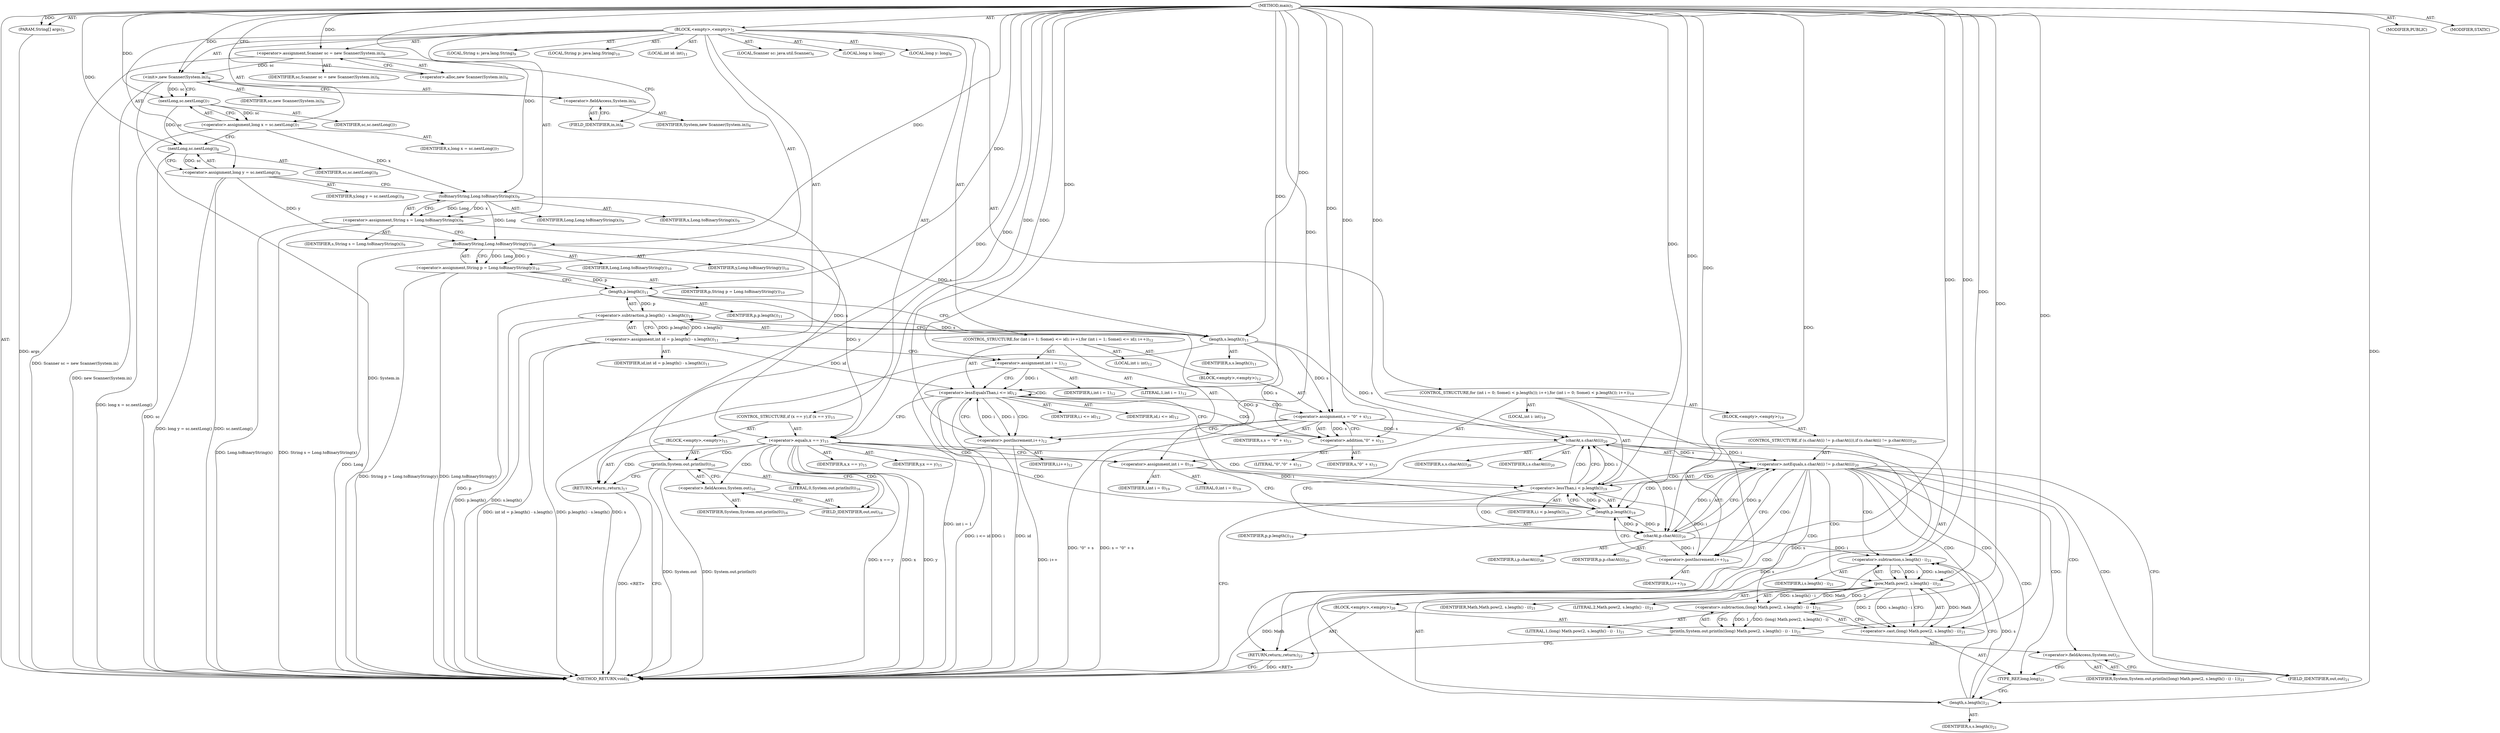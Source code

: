 digraph "main" {  
"19" [label = <(METHOD,main)<SUB>5</SUB>> ]
"20" [label = <(PARAM,String[] args)<SUB>5</SUB>> ]
"21" [label = <(BLOCK,&lt;empty&gt;,&lt;empty&gt;)<SUB>5</SUB>> ]
"4" [label = <(LOCAL,Scanner sc: java.util.Scanner)<SUB>6</SUB>> ]
"22" [label = <(&lt;operator&gt;.assignment,Scanner sc = new Scanner(System.in))<SUB>6</SUB>> ]
"23" [label = <(IDENTIFIER,sc,Scanner sc = new Scanner(System.in))<SUB>6</SUB>> ]
"24" [label = <(&lt;operator&gt;.alloc,new Scanner(System.in))<SUB>6</SUB>> ]
"25" [label = <(&lt;init&gt;,new Scanner(System.in))<SUB>6</SUB>> ]
"3" [label = <(IDENTIFIER,sc,new Scanner(System.in))<SUB>6</SUB>> ]
"26" [label = <(&lt;operator&gt;.fieldAccess,System.in)<SUB>6</SUB>> ]
"27" [label = <(IDENTIFIER,System,new Scanner(System.in))<SUB>6</SUB>> ]
"28" [label = <(FIELD_IDENTIFIER,in,in)<SUB>6</SUB>> ]
"29" [label = <(LOCAL,long x: long)<SUB>7</SUB>> ]
"30" [label = <(&lt;operator&gt;.assignment,long x = sc.nextLong())<SUB>7</SUB>> ]
"31" [label = <(IDENTIFIER,x,long x = sc.nextLong())<SUB>7</SUB>> ]
"32" [label = <(nextLong,sc.nextLong())<SUB>7</SUB>> ]
"33" [label = <(IDENTIFIER,sc,sc.nextLong())<SUB>7</SUB>> ]
"34" [label = <(LOCAL,long y: long)<SUB>8</SUB>> ]
"35" [label = <(&lt;operator&gt;.assignment,long y = sc.nextLong())<SUB>8</SUB>> ]
"36" [label = <(IDENTIFIER,y,long y = sc.nextLong())<SUB>8</SUB>> ]
"37" [label = <(nextLong,sc.nextLong())<SUB>8</SUB>> ]
"38" [label = <(IDENTIFIER,sc,sc.nextLong())<SUB>8</SUB>> ]
"39" [label = <(LOCAL,String s: java.lang.String)<SUB>9</SUB>> ]
"40" [label = <(&lt;operator&gt;.assignment,String s = Long.toBinaryString(x))<SUB>9</SUB>> ]
"41" [label = <(IDENTIFIER,s,String s = Long.toBinaryString(x))<SUB>9</SUB>> ]
"42" [label = <(toBinaryString,Long.toBinaryString(x))<SUB>9</SUB>> ]
"43" [label = <(IDENTIFIER,Long,Long.toBinaryString(x))<SUB>9</SUB>> ]
"44" [label = <(IDENTIFIER,x,Long.toBinaryString(x))<SUB>9</SUB>> ]
"45" [label = <(LOCAL,String p: java.lang.String)<SUB>10</SUB>> ]
"46" [label = <(&lt;operator&gt;.assignment,String p = Long.toBinaryString(y))<SUB>10</SUB>> ]
"47" [label = <(IDENTIFIER,p,String p = Long.toBinaryString(y))<SUB>10</SUB>> ]
"48" [label = <(toBinaryString,Long.toBinaryString(y))<SUB>10</SUB>> ]
"49" [label = <(IDENTIFIER,Long,Long.toBinaryString(y))<SUB>10</SUB>> ]
"50" [label = <(IDENTIFIER,y,Long.toBinaryString(y))<SUB>10</SUB>> ]
"51" [label = <(LOCAL,int id: int)<SUB>11</SUB>> ]
"52" [label = <(&lt;operator&gt;.assignment,int id = p.length() - s.length())<SUB>11</SUB>> ]
"53" [label = <(IDENTIFIER,id,int id = p.length() - s.length())<SUB>11</SUB>> ]
"54" [label = <(&lt;operator&gt;.subtraction,p.length() - s.length())<SUB>11</SUB>> ]
"55" [label = <(length,p.length())<SUB>11</SUB>> ]
"56" [label = <(IDENTIFIER,p,p.length())<SUB>11</SUB>> ]
"57" [label = <(length,s.length())<SUB>11</SUB>> ]
"58" [label = <(IDENTIFIER,s,s.length())<SUB>11</SUB>> ]
"59" [label = <(CONTROL_STRUCTURE,for (int i = 1; Some(i &lt;= id); i++),for (int i = 1; Some(i &lt;= id); i++))<SUB>12</SUB>> ]
"60" [label = <(LOCAL,int i: int)<SUB>12</SUB>> ]
"61" [label = <(&lt;operator&gt;.assignment,int i = 1)<SUB>12</SUB>> ]
"62" [label = <(IDENTIFIER,i,int i = 1)<SUB>12</SUB>> ]
"63" [label = <(LITERAL,1,int i = 1)<SUB>12</SUB>> ]
"64" [label = <(&lt;operator&gt;.lessEqualsThan,i &lt;= id)<SUB>12</SUB>> ]
"65" [label = <(IDENTIFIER,i,i &lt;= id)<SUB>12</SUB>> ]
"66" [label = <(IDENTIFIER,id,i &lt;= id)<SUB>12</SUB>> ]
"67" [label = <(&lt;operator&gt;.postIncrement,i++)<SUB>12</SUB>> ]
"68" [label = <(IDENTIFIER,i,i++)<SUB>12</SUB>> ]
"69" [label = <(BLOCK,&lt;empty&gt;,&lt;empty&gt;)<SUB>12</SUB>> ]
"70" [label = <(&lt;operator&gt;.assignment,s = &quot;0&quot; + s)<SUB>13</SUB>> ]
"71" [label = <(IDENTIFIER,s,s = &quot;0&quot; + s)<SUB>13</SUB>> ]
"72" [label = <(&lt;operator&gt;.addition,&quot;0&quot; + s)<SUB>13</SUB>> ]
"73" [label = <(LITERAL,&quot;0&quot;,&quot;0&quot; + s)<SUB>13</SUB>> ]
"74" [label = <(IDENTIFIER,s,&quot;0&quot; + s)<SUB>13</SUB>> ]
"75" [label = <(CONTROL_STRUCTURE,if (x == y),if (x == y))<SUB>15</SUB>> ]
"76" [label = <(&lt;operator&gt;.equals,x == y)<SUB>15</SUB>> ]
"77" [label = <(IDENTIFIER,x,x == y)<SUB>15</SUB>> ]
"78" [label = <(IDENTIFIER,y,x == y)<SUB>15</SUB>> ]
"79" [label = <(BLOCK,&lt;empty&gt;,&lt;empty&gt;)<SUB>15</SUB>> ]
"80" [label = <(println,System.out.println(0))<SUB>16</SUB>> ]
"81" [label = <(&lt;operator&gt;.fieldAccess,System.out)<SUB>16</SUB>> ]
"82" [label = <(IDENTIFIER,System,System.out.println(0))<SUB>16</SUB>> ]
"83" [label = <(FIELD_IDENTIFIER,out,out)<SUB>16</SUB>> ]
"84" [label = <(LITERAL,0,System.out.println(0))<SUB>16</SUB>> ]
"85" [label = <(RETURN,return;,return;)<SUB>17</SUB>> ]
"86" [label = <(CONTROL_STRUCTURE,for (int i = 0; Some(i &lt; p.length()); i++),for (int i = 0; Some(i &lt; p.length()); i++))<SUB>19</SUB>> ]
"87" [label = <(LOCAL,int i: int)<SUB>19</SUB>> ]
"88" [label = <(&lt;operator&gt;.assignment,int i = 0)<SUB>19</SUB>> ]
"89" [label = <(IDENTIFIER,i,int i = 0)<SUB>19</SUB>> ]
"90" [label = <(LITERAL,0,int i = 0)<SUB>19</SUB>> ]
"91" [label = <(&lt;operator&gt;.lessThan,i &lt; p.length())<SUB>19</SUB>> ]
"92" [label = <(IDENTIFIER,i,i &lt; p.length())<SUB>19</SUB>> ]
"93" [label = <(length,p.length())<SUB>19</SUB>> ]
"94" [label = <(IDENTIFIER,p,p.length())<SUB>19</SUB>> ]
"95" [label = <(&lt;operator&gt;.postIncrement,i++)<SUB>19</SUB>> ]
"96" [label = <(IDENTIFIER,i,i++)<SUB>19</SUB>> ]
"97" [label = <(BLOCK,&lt;empty&gt;,&lt;empty&gt;)<SUB>19</SUB>> ]
"98" [label = <(CONTROL_STRUCTURE,if (s.charAt(i) != p.charAt(i)),if (s.charAt(i) != p.charAt(i)))<SUB>20</SUB>> ]
"99" [label = <(&lt;operator&gt;.notEquals,s.charAt(i) != p.charAt(i))<SUB>20</SUB>> ]
"100" [label = <(charAt,s.charAt(i))<SUB>20</SUB>> ]
"101" [label = <(IDENTIFIER,s,s.charAt(i))<SUB>20</SUB>> ]
"102" [label = <(IDENTIFIER,i,s.charAt(i))<SUB>20</SUB>> ]
"103" [label = <(charAt,p.charAt(i))<SUB>20</SUB>> ]
"104" [label = <(IDENTIFIER,p,p.charAt(i))<SUB>20</SUB>> ]
"105" [label = <(IDENTIFIER,i,p.charAt(i))<SUB>20</SUB>> ]
"106" [label = <(BLOCK,&lt;empty&gt;,&lt;empty&gt;)<SUB>20</SUB>> ]
"107" [label = <(println,System.out.println((long) Math.pow(2, s.length() - i) - 1))<SUB>21</SUB>> ]
"108" [label = <(&lt;operator&gt;.fieldAccess,System.out)<SUB>21</SUB>> ]
"109" [label = <(IDENTIFIER,System,System.out.println((long) Math.pow(2, s.length() - i) - 1))<SUB>21</SUB>> ]
"110" [label = <(FIELD_IDENTIFIER,out,out)<SUB>21</SUB>> ]
"111" [label = <(&lt;operator&gt;.subtraction,(long) Math.pow(2, s.length() - i) - 1)<SUB>21</SUB>> ]
"112" [label = <(&lt;operator&gt;.cast,(long) Math.pow(2, s.length() - i))<SUB>21</SUB>> ]
"113" [label = <(TYPE_REF,long,long)<SUB>21</SUB>> ]
"114" [label = <(pow,Math.pow(2, s.length() - i))<SUB>21</SUB>> ]
"115" [label = <(IDENTIFIER,Math,Math.pow(2, s.length() - i))<SUB>21</SUB>> ]
"116" [label = <(LITERAL,2,Math.pow(2, s.length() - i))<SUB>21</SUB>> ]
"117" [label = <(&lt;operator&gt;.subtraction,s.length() - i)<SUB>21</SUB>> ]
"118" [label = <(length,s.length())<SUB>21</SUB>> ]
"119" [label = <(IDENTIFIER,s,s.length())<SUB>21</SUB>> ]
"120" [label = <(IDENTIFIER,i,s.length() - i)<SUB>21</SUB>> ]
"121" [label = <(LITERAL,1,(long) Math.pow(2, s.length() - i) - 1)<SUB>21</SUB>> ]
"122" [label = <(RETURN,return;,return;)<SUB>22</SUB>> ]
"123" [label = <(MODIFIER,PUBLIC)> ]
"124" [label = <(MODIFIER,STATIC)> ]
"125" [label = <(METHOD_RETURN,void)<SUB>5</SUB>> ]
  "19" -> "20"  [ label = "AST: "] 
  "19" -> "21"  [ label = "AST: "] 
  "19" -> "123"  [ label = "AST: "] 
  "19" -> "124"  [ label = "AST: "] 
  "19" -> "125"  [ label = "AST: "] 
  "21" -> "4"  [ label = "AST: "] 
  "21" -> "22"  [ label = "AST: "] 
  "21" -> "25"  [ label = "AST: "] 
  "21" -> "29"  [ label = "AST: "] 
  "21" -> "30"  [ label = "AST: "] 
  "21" -> "34"  [ label = "AST: "] 
  "21" -> "35"  [ label = "AST: "] 
  "21" -> "39"  [ label = "AST: "] 
  "21" -> "40"  [ label = "AST: "] 
  "21" -> "45"  [ label = "AST: "] 
  "21" -> "46"  [ label = "AST: "] 
  "21" -> "51"  [ label = "AST: "] 
  "21" -> "52"  [ label = "AST: "] 
  "21" -> "59"  [ label = "AST: "] 
  "21" -> "75"  [ label = "AST: "] 
  "21" -> "86"  [ label = "AST: "] 
  "22" -> "23"  [ label = "AST: "] 
  "22" -> "24"  [ label = "AST: "] 
  "25" -> "3"  [ label = "AST: "] 
  "25" -> "26"  [ label = "AST: "] 
  "26" -> "27"  [ label = "AST: "] 
  "26" -> "28"  [ label = "AST: "] 
  "30" -> "31"  [ label = "AST: "] 
  "30" -> "32"  [ label = "AST: "] 
  "32" -> "33"  [ label = "AST: "] 
  "35" -> "36"  [ label = "AST: "] 
  "35" -> "37"  [ label = "AST: "] 
  "37" -> "38"  [ label = "AST: "] 
  "40" -> "41"  [ label = "AST: "] 
  "40" -> "42"  [ label = "AST: "] 
  "42" -> "43"  [ label = "AST: "] 
  "42" -> "44"  [ label = "AST: "] 
  "46" -> "47"  [ label = "AST: "] 
  "46" -> "48"  [ label = "AST: "] 
  "48" -> "49"  [ label = "AST: "] 
  "48" -> "50"  [ label = "AST: "] 
  "52" -> "53"  [ label = "AST: "] 
  "52" -> "54"  [ label = "AST: "] 
  "54" -> "55"  [ label = "AST: "] 
  "54" -> "57"  [ label = "AST: "] 
  "55" -> "56"  [ label = "AST: "] 
  "57" -> "58"  [ label = "AST: "] 
  "59" -> "60"  [ label = "AST: "] 
  "59" -> "61"  [ label = "AST: "] 
  "59" -> "64"  [ label = "AST: "] 
  "59" -> "67"  [ label = "AST: "] 
  "59" -> "69"  [ label = "AST: "] 
  "61" -> "62"  [ label = "AST: "] 
  "61" -> "63"  [ label = "AST: "] 
  "64" -> "65"  [ label = "AST: "] 
  "64" -> "66"  [ label = "AST: "] 
  "67" -> "68"  [ label = "AST: "] 
  "69" -> "70"  [ label = "AST: "] 
  "70" -> "71"  [ label = "AST: "] 
  "70" -> "72"  [ label = "AST: "] 
  "72" -> "73"  [ label = "AST: "] 
  "72" -> "74"  [ label = "AST: "] 
  "75" -> "76"  [ label = "AST: "] 
  "75" -> "79"  [ label = "AST: "] 
  "76" -> "77"  [ label = "AST: "] 
  "76" -> "78"  [ label = "AST: "] 
  "79" -> "80"  [ label = "AST: "] 
  "79" -> "85"  [ label = "AST: "] 
  "80" -> "81"  [ label = "AST: "] 
  "80" -> "84"  [ label = "AST: "] 
  "81" -> "82"  [ label = "AST: "] 
  "81" -> "83"  [ label = "AST: "] 
  "86" -> "87"  [ label = "AST: "] 
  "86" -> "88"  [ label = "AST: "] 
  "86" -> "91"  [ label = "AST: "] 
  "86" -> "95"  [ label = "AST: "] 
  "86" -> "97"  [ label = "AST: "] 
  "88" -> "89"  [ label = "AST: "] 
  "88" -> "90"  [ label = "AST: "] 
  "91" -> "92"  [ label = "AST: "] 
  "91" -> "93"  [ label = "AST: "] 
  "93" -> "94"  [ label = "AST: "] 
  "95" -> "96"  [ label = "AST: "] 
  "97" -> "98"  [ label = "AST: "] 
  "98" -> "99"  [ label = "AST: "] 
  "98" -> "106"  [ label = "AST: "] 
  "99" -> "100"  [ label = "AST: "] 
  "99" -> "103"  [ label = "AST: "] 
  "100" -> "101"  [ label = "AST: "] 
  "100" -> "102"  [ label = "AST: "] 
  "103" -> "104"  [ label = "AST: "] 
  "103" -> "105"  [ label = "AST: "] 
  "106" -> "107"  [ label = "AST: "] 
  "106" -> "122"  [ label = "AST: "] 
  "107" -> "108"  [ label = "AST: "] 
  "107" -> "111"  [ label = "AST: "] 
  "108" -> "109"  [ label = "AST: "] 
  "108" -> "110"  [ label = "AST: "] 
  "111" -> "112"  [ label = "AST: "] 
  "111" -> "121"  [ label = "AST: "] 
  "112" -> "113"  [ label = "AST: "] 
  "112" -> "114"  [ label = "AST: "] 
  "114" -> "115"  [ label = "AST: "] 
  "114" -> "116"  [ label = "AST: "] 
  "114" -> "117"  [ label = "AST: "] 
  "117" -> "118"  [ label = "AST: "] 
  "117" -> "120"  [ label = "AST: "] 
  "118" -> "119"  [ label = "AST: "] 
  "22" -> "28"  [ label = "CFG: "] 
  "25" -> "32"  [ label = "CFG: "] 
  "30" -> "37"  [ label = "CFG: "] 
  "35" -> "42"  [ label = "CFG: "] 
  "40" -> "48"  [ label = "CFG: "] 
  "46" -> "55"  [ label = "CFG: "] 
  "52" -> "61"  [ label = "CFG: "] 
  "24" -> "22"  [ label = "CFG: "] 
  "26" -> "25"  [ label = "CFG: "] 
  "32" -> "30"  [ label = "CFG: "] 
  "37" -> "35"  [ label = "CFG: "] 
  "42" -> "40"  [ label = "CFG: "] 
  "48" -> "46"  [ label = "CFG: "] 
  "54" -> "52"  [ label = "CFG: "] 
  "61" -> "64"  [ label = "CFG: "] 
  "64" -> "72"  [ label = "CFG: "] 
  "64" -> "76"  [ label = "CFG: "] 
  "67" -> "64"  [ label = "CFG: "] 
  "76" -> "83"  [ label = "CFG: "] 
  "76" -> "88"  [ label = "CFG: "] 
  "88" -> "93"  [ label = "CFG: "] 
  "91" -> "125"  [ label = "CFG: "] 
  "91" -> "100"  [ label = "CFG: "] 
  "95" -> "93"  [ label = "CFG: "] 
  "28" -> "26"  [ label = "CFG: "] 
  "55" -> "57"  [ label = "CFG: "] 
  "57" -> "54"  [ label = "CFG: "] 
  "70" -> "67"  [ label = "CFG: "] 
  "80" -> "85"  [ label = "CFG: "] 
  "85" -> "125"  [ label = "CFG: "] 
  "93" -> "91"  [ label = "CFG: "] 
  "72" -> "70"  [ label = "CFG: "] 
  "81" -> "80"  [ label = "CFG: "] 
  "99" -> "110"  [ label = "CFG: "] 
  "99" -> "95"  [ label = "CFG: "] 
  "83" -> "81"  [ label = "CFG: "] 
  "100" -> "103"  [ label = "CFG: "] 
  "103" -> "99"  [ label = "CFG: "] 
  "107" -> "122"  [ label = "CFG: "] 
  "122" -> "125"  [ label = "CFG: "] 
  "108" -> "113"  [ label = "CFG: "] 
  "111" -> "107"  [ label = "CFG: "] 
  "110" -> "108"  [ label = "CFG: "] 
  "112" -> "111"  [ label = "CFG: "] 
  "113" -> "118"  [ label = "CFG: "] 
  "114" -> "112"  [ label = "CFG: "] 
  "117" -> "114"  [ label = "CFG: "] 
  "118" -> "117"  [ label = "CFG: "] 
  "19" -> "24"  [ label = "CFG: "] 
  "85" -> "125"  [ label = "DDG: &lt;RET&gt;"] 
  "122" -> "125"  [ label = "DDG: &lt;RET&gt;"] 
  "20" -> "125"  [ label = "DDG: args"] 
  "22" -> "125"  [ label = "DDG: Scanner sc = new Scanner(System.in)"] 
  "25" -> "125"  [ label = "DDG: System.in"] 
  "25" -> "125"  [ label = "DDG: new Scanner(System.in)"] 
  "30" -> "125"  [ label = "DDG: long x = sc.nextLong()"] 
  "37" -> "125"  [ label = "DDG: sc"] 
  "35" -> "125"  [ label = "DDG: sc.nextLong()"] 
  "35" -> "125"  [ label = "DDG: long y = sc.nextLong()"] 
  "40" -> "125"  [ label = "DDG: Long.toBinaryString(x)"] 
  "40" -> "125"  [ label = "DDG: String s = Long.toBinaryString(x)"] 
  "48" -> "125"  [ label = "DDG: Long"] 
  "46" -> "125"  [ label = "DDG: Long.toBinaryString(y)"] 
  "46" -> "125"  [ label = "DDG: String p = Long.toBinaryString(y)"] 
  "55" -> "125"  [ label = "DDG: p"] 
  "54" -> "125"  [ label = "DDG: p.length()"] 
  "57" -> "125"  [ label = "DDG: s"] 
  "54" -> "125"  [ label = "DDG: s.length()"] 
  "52" -> "125"  [ label = "DDG: p.length() - s.length()"] 
  "52" -> "125"  [ label = "DDG: int id = p.length() - s.length()"] 
  "61" -> "125"  [ label = "DDG: int i = 1"] 
  "64" -> "125"  [ label = "DDG: i"] 
  "64" -> "125"  [ label = "DDG: id"] 
  "64" -> "125"  [ label = "DDG: i &lt;= id"] 
  "76" -> "125"  [ label = "DDG: x"] 
  "76" -> "125"  [ label = "DDG: y"] 
  "76" -> "125"  [ label = "DDG: x == y"] 
  "80" -> "125"  [ label = "DDG: System.out"] 
  "80" -> "125"  [ label = "DDG: System.out.println(0)"] 
  "70" -> "125"  [ label = "DDG: s"] 
  "70" -> "125"  [ label = "DDG: &quot;0&quot; + s"] 
  "70" -> "125"  [ label = "DDG: s = &quot;0&quot; + s"] 
  "67" -> "125"  [ label = "DDG: i++"] 
  "114" -> "125"  [ label = "DDG: Math"] 
  "19" -> "20"  [ label = "DDG: "] 
  "19" -> "22"  [ label = "DDG: "] 
  "32" -> "30"  [ label = "DDG: sc"] 
  "37" -> "35"  [ label = "DDG: sc"] 
  "42" -> "40"  [ label = "DDG: Long"] 
  "42" -> "40"  [ label = "DDG: x"] 
  "48" -> "46"  [ label = "DDG: Long"] 
  "48" -> "46"  [ label = "DDG: y"] 
  "54" -> "52"  [ label = "DDG: p.length()"] 
  "54" -> "52"  [ label = "DDG: s.length()"] 
  "22" -> "25"  [ label = "DDG: sc"] 
  "19" -> "25"  [ label = "DDG: "] 
  "19" -> "61"  [ label = "DDG: "] 
  "19" -> "88"  [ label = "DDG: "] 
  "25" -> "32"  [ label = "DDG: sc"] 
  "19" -> "32"  [ label = "DDG: "] 
  "32" -> "37"  [ label = "DDG: sc"] 
  "19" -> "37"  [ label = "DDG: "] 
  "19" -> "42"  [ label = "DDG: "] 
  "30" -> "42"  [ label = "DDG: x"] 
  "42" -> "48"  [ label = "DDG: Long"] 
  "19" -> "48"  [ label = "DDG: "] 
  "35" -> "48"  [ label = "DDG: y"] 
  "55" -> "54"  [ label = "DDG: p"] 
  "57" -> "54"  [ label = "DDG: s"] 
  "61" -> "64"  [ label = "DDG: i"] 
  "67" -> "64"  [ label = "DDG: i"] 
  "19" -> "64"  [ label = "DDG: "] 
  "52" -> "64"  [ label = "DDG: id"] 
  "64" -> "67"  [ label = "DDG: i"] 
  "19" -> "67"  [ label = "DDG: "] 
  "19" -> "70"  [ label = "DDG: "] 
  "57" -> "70"  [ label = "DDG: s"] 
  "42" -> "76"  [ label = "DDG: x"] 
  "19" -> "76"  [ label = "DDG: "] 
  "48" -> "76"  [ label = "DDG: y"] 
  "19" -> "85"  [ label = "DDG: "] 
  "88" -> "91"  [ label = "DDG: i"] 
  "95" -> "91"  [ label = "DDG: i"] 
  "19" -> "91"  [ label = "DDG: "] 
  "93" -> "91"  [ label = "DDG: p"] 
  "103" -> "95"  [ label = "DDG: i"] 
  "19" -> "95"  [ label = "DDG: "] 
  "46" -> "55"  [ label = "DDG: p"] 
  "19" -> "55"  [ label = "DDG: "] 
  "40" -> "57"  [ label = "DDG: s"] 
  "19" -> "57"  [ label = "DDG: "] 
  "19" -> "80"  [ label = "DDG: "] 
  "55" -> "93"  [ label = "DDG: p"] 
  "103" -> "93"  [ label = "DDG: p"] 
  "19" -> "93"  [ label = "DDG: "] 
  "19" -> "72"  [ label = "DDG: "] 
  "57" -> "72"  [ label = "DDG: s"] 
  "70" -> "72"  [ label = "DDG: s"] 
  "100" -> "99"  [ label = "DDG: s"] 
  "100" -> "99"  [ label = "DDG: i"] 
  "103" -> "99"  [ label = "DDG: p"] 
  "103" -> "99"  [ label = "DDG: i"] 
  "19" -> "122"  [ label = "DDG: "] 
  "57" -> "100"  [ label = "DDG: s"] 
  "70" -> "100"  [ label = "DDG: s"] 
  "19" -> "100"  [ label = "DDG: "] 
  "91" -> "100"  [ label = "DDG: i"] 
  "93" -> "103"  [ label = "DDG: p"] 
  "19" -> "103"  [ label = "DDG: "] 
  "100" -> "103"  [ label = "DDG: i"] 
  "111" -> "107"  [ label = "DDG: (long) Math.pow(2, s.length() - i)"] 
  "111" -> "107"  [ label = "DDG: 1"] 
  "19" -> "111"  [ label = "DDG: "] 
  "114" -> "111"  [ label = "DDG: Math"] 
  "114" -> "111"  [ label = "DDG: 2"] 
  "114" -> "111"  [ label = "DDG: s.length() - i"] 
  "19" -> "112"  [ label = "DDG: "] 
  "114" -> "112"  [ label = "DDG: Math"] 
  "114" -> "112"  [ label = "DDG: 2"] 
  "114" -> "112"  [ label = "DDG: s.length() - i"] 
  "19" -> "114"  [ label = "DDG: "] 
  "117" -> "114"  [ label = "DDG: s.length()"] 
  "117" -> "114"  [ label = "DDG: i"] 
  "118" -> "117"  [ label = "DDG: s"] 
  "103" -> "117"  [ label = "DDG: i"] 
  "19" -> "117"  [ label = "DDG: "] 
  "100" -> "118"  [ label = "DDG: s"] 
  "19" -> "118"  [ label = "DDG: "] 
  "64" -> "64"  [ label = "CDG: "] 
  "64" -> "72"  [ label = "CDG: "] 
  "64" -> "67"  [ label = "CDG: "] 
  "64" -> "70"  [ label = "CDG: "] 
  "76" -> "81"  [ label = "CDG: "] 
  "76" -> "85"  [ label = "CDG: "] 
  "76" -> "91"  [ label = "CDG: "] 
  "76" -> "93"  [ label = "CDG: "] 
  "76" -> "80"  [ label = "CDG: "] 
  "76" -> "83"  [ label = "CDG: "] 
  "76" -> "88"  [ label = "CDG: "] 
  "91" -> "99"  [ label = "CDG: "] 
  "91" -> "103"  [ label = "CDG: "] 
  "91" -> "100"  [ label = "CDG: "] 
  "99" -> "107"  [ label = "CDG: "] 
  "99" -> "113"  [ label = "CDG: "] 
  "99" -> "122"  [ label = "CDG: "] 
  "99" -> "114"  [ label = "CDG: "] 
  "99" -> "95"  [ label = "CDG: "] 
  "99" -> "91"  [ label = "CDG: "] 
  "99" -> "112"  [ label = "CDG: "] 
  "99" -> "93"  [ label = "CDG: "] 
  "99" -> "118"  [ label = "CDG: "] 
  "99" -> "110"  [ label = "CDG: "] 
  "99" -> "117"  [ label = "CDG: "] 
  "99" -> "108"  [ label = "CDG: "] 
  "99" -> "111"  [ label = "CDG: "] 
}
